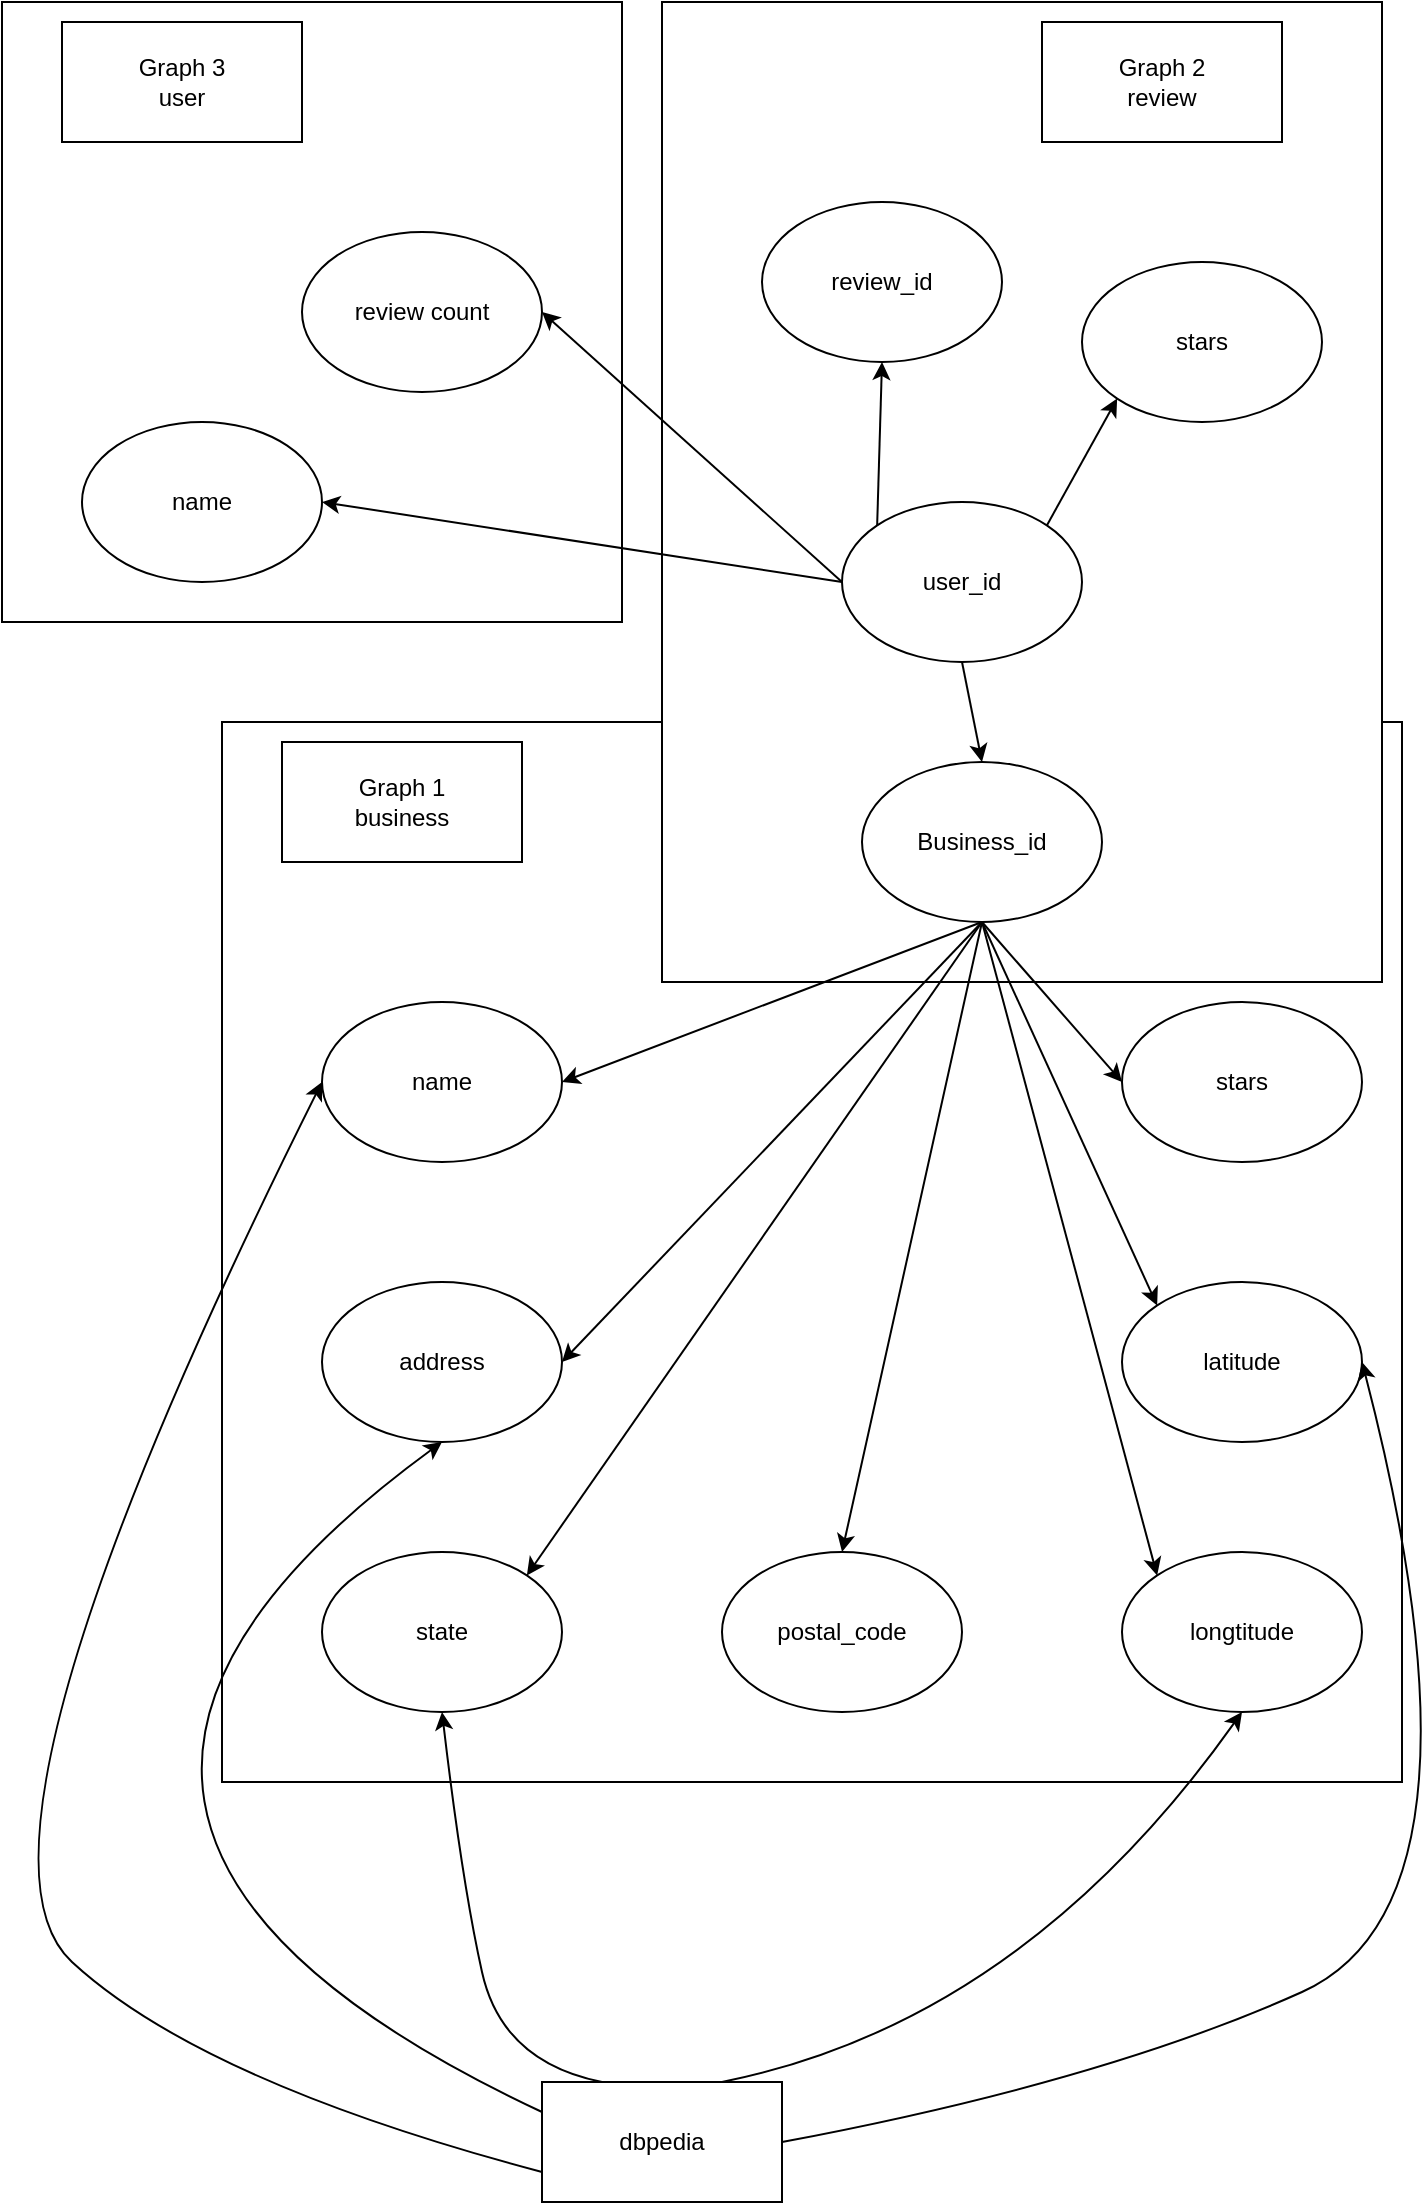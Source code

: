 <mxfile version="15.8.4" type="device"><diagram id="DzeB6LM_T9_o0V6ZklBb" name="Side-1"><mxGraphModel dx="1483" dy="2153" grid="1" gridSize="10" guides="1" tooltips="1" connect="1" arrows="1" fold="1" page="1" pageScale="1" pageWidth="827" pageHeight="1169" math="0" shadow="0"><root><mxCell id="0"/><mxCell id="1" parent="0"/><mxCell id="V5DMVuqn2VE1wfD6RtJx-28" value="" style="rounded=0;whiteSpace=wrap;html=1;" parent="1" vertex="1"><mxGeometry x="70" y="-1120" width="310" height="310" as="geometry"/></mxCell><mxCell id="V5DMVuqn2VE1wfD6RtJx-18" value="" style="rounded=0;whiteSpace=wrap;html=1;" parent="1" vertex="1"><mxGeometry x="180" y="-760" width="590" height="530" as="geometry"/></mxCell><mxCell id="V5DMVuqn2VE1wfD6RtJx-19" value="" style="rounded=0;whiteSpace=wrap;html=1;" parent="1" vertex="1"><mxGeometry x="400" y="-1120" width="360" height="490" as="geometry"/></mxCell><mxCell id="V5DMVuqn2VE1wfD6RtJx-1" value="Business_id" style="ellipse;whiteSpace=wrap;html=1;" parent="1" vertex="1"><mxGeometry x="500" y="-740" width="120" height="80" as="geometry"/></mxCell><mxCell id="V5DMVuqn2VE1wfD6RtJx-2" value="name" style="ellipse;whiteSpace=wrap;html=1;" parent="1" vertex="1"><mxGeometry x="230" y="-620" width="120" height="80" as="geometry"/></mxCell><mxCell id="V5DMVuqn2VE1wfD6RtJx-3" value="stars" style="ellipse;whiteSpace=wrap;html=1;" parent="1" vertex="1"><mxGeometry x="630" y="-620" width="120" height="80" as="geometry"/></mxCell><mxCell id="V5DMVuqn2VE1wfD6RtJx-4" value="address" style="ellipse;whiteSpace=wrap;html=1;" parent="1" vertex="1"><mxGeometry x="230" y="-480" width="120" height="80" as="geometry"/></mxCell><mxCell id="V5DMVuqn2VE1wfD6RtJx-5" value="state" style="ellipse;whiteSpace=wrap;html=1;" parent="1" vertex="1"><mxGeometry x="230" y="-345" width="120" height="80" as="geometry"/></mxCell><mxCell id="V5DMVuqn2VE1wfD6RtJx-6" value="postal_code" style="ellipse;whiteSpace=wrap;html=1;" parent="1" vertex="1"><mxGeometry x="430" y="-345" width="120" height="80" as="geometry"/></mxCell><mxCell id="V5DMVuqn2VE1wfD6RtJx-7" value="Graph 1&lt;br&gt;business" style="rounded=0;whiteSpace=wrap;html=1;" parent="1" vertex="1"><mxGeometry x="210" y="-750" width="120" height="60" as="geometry"/></mxCell><mxCell id="V5DMVuqn2VE1wfD6RtJx-8" value="longtitude" style="ellipse;whiteSpace=wrap;html=1;" parent="1" vertex="1"><mxGeometry x="630" y="-345" width="120" height="80" as="geometry"/></mxCell><mxCell id="V5DMVuqn2VE1wfD6RtJx-9" value="latitude" style="ellipse;whiteSpace=wrap;html=1;" parent="1" vertex="1"><mxGeometry x="630" y="-480" width="120" height="80" as="geometry"/></mxCell><mxCell id="V5DMVuqn2VE1wfD6RtJx-10" value="" style="endArrow=classic;html=1;rounded=0;exitX=0.5;exitY=1;exitDx=0;exitDy=0;entryX=1;entryY=0.5;entryDx=0;entryDy=0;" parent="1" source="V5DMVuqn2VE1wfD6RtJx-1" target="V5DMVuqn2VE1wfD6RtJx-2" edge="1"><mxGeometry width="50" height="50" relative="1" as="geometry"><mxPoint x="440" y="-450" as="sourcePoint"/><mxPoint x="490" y="-500" as="targetPoint"/></mxGeometry></mxCell><mxCell id="V5DMVuqn2VE1wfD6RtJx-11" value="" style="endArrow=classic;html=1;rounded=0;exitX=0.5;exitY=1;exitDx=0;exitDy=0;entryX=1;entryY=0.5;entryDx=0;entryDy=0;" parent="1" source="V5DMVuqn2VE1wfD6RtJx-1" target="V5DMVuqn2VE1wfD6RtJx-4" edge="1"><mxGeometry width="50" height="50" relative="1" as="geometry"><mxPoint x="440" y="-450" as="sourcePoint"/><mxPoint x="490" y="-500" as="targetPoint"/></mxGeometry></mxCell><mxCell id="V5DMVuqn2VE1wfD6RtJx-12" value="" style="endArrow=classic;html=1;rounded=0;exitX=0.5;exitY=1;exitDx=0;exitDy=0;entryX=1;entryY=0;entryDx=0;entryDy=0;" parent="1" source="V5DMVuqn2VE1wfD6RtJx-1" target="V5DMVuqn2VE1wfD6RtJx-5" edge="1"><mxGeometry width="50" height="50" relative="1" as="geometry"><mxPoint x="440" y="-450" as="sourcePoint"/><mxPoint x="490" y="-500" as="targetPoint"/></mxGeometry></mxCell><mxCell id="V5DMVuqn2VE1wfD6RtJx-13" value="" style="endArrow=classic;html=1;rounded=0;exitX=0.5;exitY=1;exitDx=0;exitDy=0;entryX=0.5;entryY=0;entryDx=0;entryDy=0;" parent="1" source="V5DMVuqn2VE1wfD6RtJx-1" target="V5DMVuqn2VE1wfD6RtJx-6" edge="1"><mxGeometry width="50" height="50" relative="1" as="geometry"><mxPoint x="440" y="-450" as="sourcePoint"/><mxPoint x="490" y="-500" as="targetPoint"/></mxGeometry></mxCell><mxCell id="V5DMVuqn2VE1wfD6RtJx-14" value="" style="endArrow=classic;html=1;rounded=0;exitX=0.5;exitY=1;exitDx=0;exitDy=0;entryX=0;entryY=0;entryDx=0;entryDy=0;" parent="1" source="V5DMVuqn2VE1wfD6RtJx-1" target="V5DMVuqn2VE1wfD6RtJx-8" edge="1"><mxGeometry width="50" height="50" relative="1" as="geometry"><mxPoint x="440" y="-450" as="sourcePoint"/><mxPoint x="490" y="-500" as="targetPoint"/></mxGeometry></mxCell><mxCell id="V5DMVuqn2VE1wfD6RtJx-15" value="" style="endArrow=classic;html=1;rounded=0;exitX=0.5;exitY=1;exitDx=0;exitDy=0;entryX=0;entryY=0;entryDx=0;entryDy=0;" parent="1" source="V5DMVuqn2VE1wfD6RtJx-1" target="V5DMVuqn2VE1wfD6RtJx-9" edge="1"><mxGeometry width="50" height="50" relative="1" as="geometry"><mxPoint x="440" y="-450" as="sourcePoint"/><mxPoint x="490" y="-500" as="targetPoint"/></mxGeometry></mxCell><mxCell id="V5DMVuqn2VE1wfD6RtJx-16" value="" style="endArrow=classic;html=1;rounded=0;exitX=0.5;exitY=1;exitDx=0;exitDy=0;entryX=0;entryY=0.5;entryDx=0;entryDy=0;" parent="1" source="V5DMVuqn2VE1wfD6RtJx-1" target="V5DMVuqn2VE1wfD6RtJx-3" edge="1"><mxGeometry width="50" height="50" relative="1" as="geometry"><mxPoint x="440" y="-450" as="sourcePoint"/><mxPoint x="490" y="-500" as="targetPoint"/></mxGeometry></mxCell><mxCell id="V5DMVuqn2VE1wfD6RtJx-17" value="user_id" style="ellipse;whiteSpace=wrap;html=1;" parent="1" vertex="1"><mxGeometry x="490" y="-870" width="120" height="80" as="geometry"/></mxCell><mxCell id="V5DMVuqn2VE1wfD6RtJx-20" value="review_id" style="ellipse;whiteSpace=wrap;html=1;" parent="1" vertex="1"><mxGeometry x="450" y="-1020" width="120" height="80" as="geometry"/></mxCell><mxCell id="V5DMVuqn2VE1wfD6RtJx-21" value="stars" style="ellipse;whiteSpace=wrap;html=1;" parent="1" vertex="1"><mxGeometry x="610" y="-990" width="120" height="80" as="geometry"/></mxCell><mxCell id="V5DMVuqn2VE1wfD6RtJx-24" value="" style="endArrow=classic;html=1;rounded=0;exitX=0.5;exitY=1;exitDx=0;exitDy=0;entryX=0.5;entryY=0;entryDx=0;entryDy=0;" parent="1" source="V5DMVuqn2VE1wfD6RtJx-17" target="V5DMVuqn2VE1wfD6RtJx-1" edge="1"><mxGeometry width="50" height="50" relative="1" as="geometry"><mxPoint x="540" y="-800" as="sourcePoint"/><mxPoint x="590" y="-850" as="targetPoint"/></mxGeometry></mxCell><mxCell id="V5DMVuqn2VE1wfD6RtJx-25" value="" style="endArrow=classic;html=1;rounded=0;exitX=0;exitY=0;exitDx=0;exitDy=0;entryX=0.5;entryY=1;entryDx=0;entryDy=0;" parent="1" source="V5DMVuqn2VE1wfD6RtJx-17" target="V5DMVuqn2VE1wfD6RtJx-20" edge="1"><mxGeometry width="50" height="50" relative="1" as="geometry"><mxPoint x="620" y="-1010" as="sourcePoint"/><mxPoint x="670" y="-1060" as="targetPoint"/></mxGeometry></mxCell><mxCell id="V5DMVuqn2VE1wfD6RtJx-26" value="" style="endArrow=classic;html=1;rounded=0;exitX=1;exitY=0;exitDx=0;exitDy=0;entryX=0;entryY=1;entryDx=0;entryDy=0;" parent="1" source="V5DMVuqn2VE1wfD6RtJx-17" target="V5DMVuqn2VE1wfD6RtJx-21" edge="1"><mxGeometry width="50" height="50" relative="1" as="geometry"><mxPoint x="620" y="-1010" as="sourcePoint"/><mxPoint x="670" y="-1060" as="targetPoint"/></mxGeometry></mxCell><mxCell id="V5DMVuqn2VE1wfD6RtJx-27" value="Graph 2&lt;br&gt;review" style="rounded=0;whiteSpace=wrap;html=1;" parent="1" vertex="1"><mxGeometry x="590" y="-1110" width="120" height="60" as="geometry"/></mxCell><mxCell id="SILHXE7LiWa1xE5bRW1I-1" value="name" style="ellipse;whiteSpace=wrap;html=1;" parent="1" vertex="1"><mxGeometry x="110" y="-910" width="120" height="80" as="geometry"/></mxCell><mxCell id="SILHXE7LiWa1xE5bRW1I-2" value="review count" style="ellipse;whiteSpace=wrap;html=1;" parent="1" vertex="1"><mxGeometry x="220" y="-1005" width="120" height="80" as="geometry"/></mxCell><mxCell id="SILHXE7LiWa1xE5bRW1I-3" value="" style="endArrow=classic;html=1;rounded=0;exitX=0;exitY=0.5;exitDx=0;exitDy=0;entryX=1;entryY=0.5;entryDx=0;entryDy=0;" parent="1" source="V5DMVuqn2VE1wfD6RtJx-17" target="SILHXE7LiWa1xE5bRW1I-1" edge="1"><mxGeometry width="50" height="50" relative="1" as="geometry"><mxPoint x="90" y="-1200" as="sourcePoint"/><mxPoint x="140" y="-1250" as="targetPoint"/></mxGeometry></mxCell><mxCell id="SILHXE7LiWa1xE5bRW1I-4" value="" style="endArrow=classic;html=1;rounded=0;exitX=0;exitY=0.5;exitDx=0;exitDy=0;entryX=1;entryY=0.5;entryDx=0;entryDy=0;" parent="1" source="V5DMVuqn2VE1wfD6RtJx-17" target="SILHXE7LiWa1xE5bRW1I-2" edge="1"><mxGeometry width="50" height="50" relative="1" as="geometry"><mxPoint x="500" y="-820" as="sourcePoint"/><mxPoint x="280" y="-850" as="targetPoint"/></mxGeometry></mxCell><mxCell id="SILHXE7LiWa1xE5bRW1I-5" value="Graph 3&lt;br&gt;user" style="rounded=0;whiteSpace=wrap;html=1;" parent="1" vertex="1"><mxGeometry x="100" y="-1110" width="120" height="60" as="geometry"/></mxCell><mxCell id="Z9LkjFhnVz2sIAfV2NNI-1" value="dbpedia" style="rounded=0;whiteSpace=wrap;html=1;" vertex="1" parent="1"><mxGeometry x="340" y="-80" width="120" height="60" as="geometry"/></mxCell><mxCell id="Z9LkjFhnVz2sIAfV2NNI-5" value="" style="curved=1;endArrow=classic;html=1;rounded=0;entryX=0.5;entryY=1;entryDx=0;entryDy=0;exitX=0.25;exitY=0;exitDx=0;exitDy=0;" edge="1" parent="1" source="Z9LkjFhnVz2sIAfV2NNI-1" target="V5DMVuqn2VE1wfD6RtJx-5"><mxGeometry width="50" height="50" relative="1" as="geometry"><mxPoint x="300" y="-120" as="sourcePoint"/><mxPoint x="490" y="-310" as="targetPoint"/><Array as="points"><mxPoint x="320" y="-90"/><mxPoint x="300" y="-180"/></Array></mxGeometry></mxCell><mxCell id="Z9LkjFhnVz2sIAfV2NNI-6" value="" style="curved=1;endArrow=classic;html=1;rounded=0;entryX=0.5;entryY=1;entryDx=0;entryDy=0;exitX=0;exitY=0.25;exitDx=0;exitDy=0;" edge="1" parent="1" source="Z9LkjFhnVz2sIAfV2NNI-1" target="V5DMVuqn2VE1wfD6RtJx-4"><mxGeometry width="50" height="50" relative="1" as="geometry"><mxPoint x="350" y="-40" as="sourcePoint"/><mxPoint x="300" y="-255" as="targetPoint"/><Array as="points"><mxPoint x="30" y="-210"/></Array></mxGeometry></mxCell><mxCell id="Z9LkjFhnVz2sIAfV2NNI-8" value="" style="curved=1;endArrow=classic;html=1;rounded=0;entryX=0;entryY=0.5;entryDx=0;entryDy=0;exitX=0;exitY=0.75;exitDx=0;exitDy=0;" edge="1" parent="1" source="Z9LkjFhnVz2sIAfV2NNI-1" target="V5DMVuqn2VE1wfD6RtJx-2"><mxGeometry width="50" height="50" relative="1" as="geometry"><mxPoint x="350" y="-55" as="sourcePoint"/><mxPoint x="300" y="-390" as="targetPoint"/><Array as="points"><mxPoint x="170" y="-80"/><mxPoint x="40" y="-200"/></Array></mxGeometry></mxCell><mxCell id="Z9LkjFhnVz2sIAfV2NNI-10" value="" style="curved=1;endArrow=classic;html=1;rounded=0;exitX=0.75;exitY=0;exitDx=0;exitDy=0;entryX=0.5;entryY=1;entryDx=0;entryDy=0;" edge="1" parent="1" source="Z9LkjFhnVz2sIAfV2NNI-1" target="V5DMVuqn2VE1wfD6RtJx-8"><mxGeometry width="50" height="50" relative="1" as="geometry"><mxPoint x="440" y="-260" as="sourcePoint"/><mxPoint x="490" y="-310" as="targetPoint"/><Array as="points"><mxPoint x="580" y="-110"/></Array></mxGeometry></mxCell><mxCell id="Z9LkjFhnVz2sIAfV2NNI-11" value="" style="curved=1;endArrow=classic;html=1;rounded=0;entryX=1;entryY=0.5;entryDx=0;entryDy=0;exitX=1;exitY=0.5;exitDx=0;exitDy=0;" edge="1" parent="1" source="Z9LkjFhnVz2sIAfV2NNI-1" target="V5DMVuqn2VE1wfD6RtJx-9"><mxGeometry width="50" height="50" relative="1" as="geometry"><mxPoint x="440" y="-260" as="sourcePoint"/><mxPoint x="490" y="-310" as="targetPoint"/><Array as="points"><mxPoint x="620" y="-80"/><mxPoint x="820" y="-170"/></Array></mxGeometry></mxCell></root></mxGraphModel></diagram></mxfile>